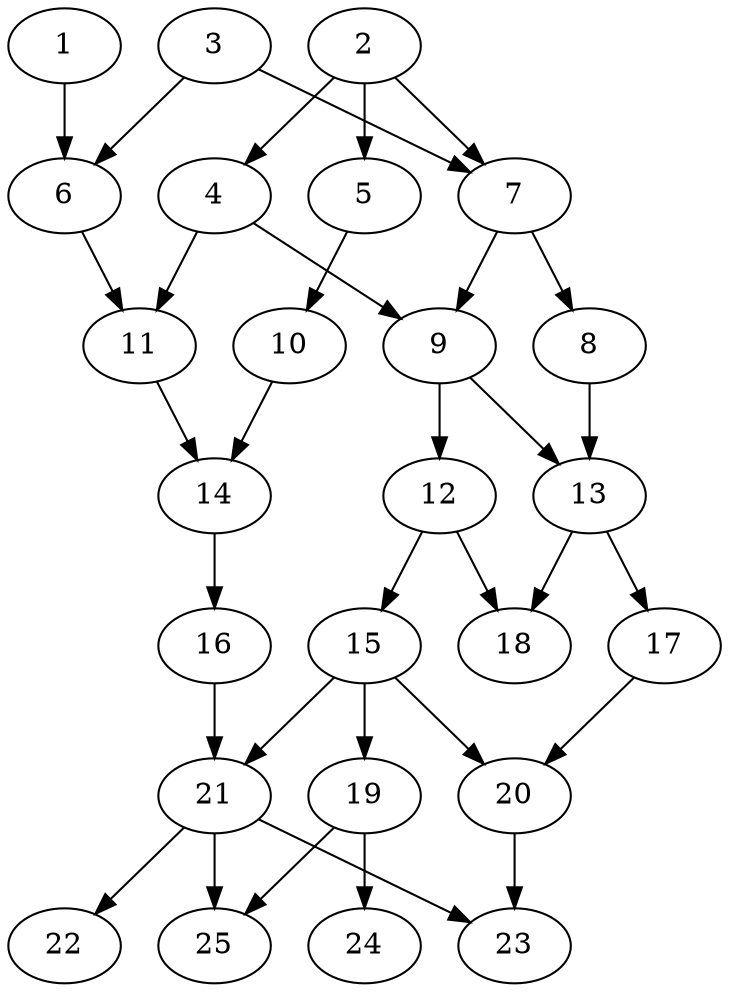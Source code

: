 // DAG automatically generated by daggen at Thu Oct  3 14:00:40 2019
// ./daggen --dot -n 25 --ccr 0.3 --fat 0.5 --regular 0.9 --density 0.6 --mindata 5242880 --maxdata 52428800 
digraph G {
  1 [size="62586880", alpha="0.05", expect_size="18776064"] 
  1 -> 6 [size ="18776064"]
  2 [size="133771947", alpha="0.10", expect_size="40131584"] 
  2 -> 4 [size ="40131584"]
  2 -> 5 [size ="40131584"]
  2 -> 7 [size ="40131584"]
  3 [size="66324480", alpha="0.06", expect_size="19897344"] 
  3 -> 6 [size ="19897344"]
  3 -> 7 [size ="19897344"]
  4 [size="79110827", alpha="0.09", expect_size="23733248"] 
  4 -> 9 [size ="23733248"]
  4 -> 11 [size ="23733248"]
  5 [size="165956267", alpha="0.15", expect_size="49786880"] 
  5 -> 10 [size ="49786880"]
  6 [size="68857173", alpha="0.10", expect_size="20657152"] 
  6 -> 11 [size ="20657152"]
  7 [size="68177920", alpha="0.05", expect_size="20453376"] 
  7 -> 8 [size ="20453376"]
  7 -> 9 [size ="20453376"]
  8 [size="127040853", alpha="0.08", expect_size="38112256"] 
  8 -> 13 [size ="38112256"]
  9 [size="152398507", alpha="0.03", expect_size="45719552"] 
  9 -> 12 [size ="45719552"]
  9 -> 13 [size ="45719552"]
  10 [size="67208533", alpha="0.05", expect_size="20162560"] 
  10 -> 14 [size ="20162560"]
  11 [size="152081067", alpha="0.02", expect_size="45624320"] 
  11 -> 14 [size ="45624320"]
  12 [size="34897920", alpha="0.07", expect_size="10469376"] 
  12 -> 15 [size ="10469376"]
  12 -> 18 [size ="10469376"]
  13 [size="110909440", alpha="0.05", expect_size="33272832"] 
  13 -> 17 [size ="33272832"]
  13 -> 18 [size ="33272832"]
  14 [size="155770880", alpha="0.05", expect_size="46731264"] 
  14 -> 16 [size ="46731264"]
  15 [size="65648640", alpha="0.12", expect_size="19694592"] 
  15 -> 19 [size ="19694592"]
  15 -> 20 [size ="19694592"]
  15 -> 21 [size ="19694592"]
  16 [size="25029973", alpha="0.07", expect_size="7508992"] 
  16 -> 21 [size ="7508992"]
  17 [size="106485760", alpha="0.17", expect_size="31945728"] 
  17 -> 20 [size ="31945728"]
  18 [size="148329813", alpha="0.14", expect_size="44498944"] 
  19 [size="51029333", alpha="0.07", expect_size="15308800"] 
  19 -> 24 [size ="15308800"]
  19 -> 25 [size ="15308800"]
  20 [size="71574187", alpha="0.11", expect_size="21472256"] 
  20 -> 23 [size ="21472256"]
  21 [size="111656960", alpha="0.01", expect_size="33497088"] 
  21 -> 22 [size ="33497088"]
  21 -> 23 [size ="33497088"]
  21 -> 25 [size ="33497088"]
  22 [size="128447147", alpha="0.06", expect_size="38534144"] 
  23 [size="23033173", alpha="0.17", expect_size="6909952"] 
  24 [size="60456960", alpha="0.16", expect_size="18137088"] 
  25 [size="97187840", alpha="0.14", expect_size="29156352"] 
}
